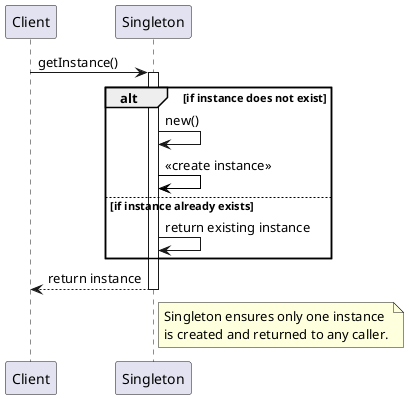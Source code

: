 @startuml SingletonPatternSequenceDiagram

participant Client
participant Singleton

Client -> Singleton : getInstance()
activate Singleton

alt if instance does not exist
    Singleton -> Singleton : new()
    Singleton -[#black]> Singleton : <<create instance>>
else if instance already exists
    Singleton -> Singleton : return existing instance
end

Singleton --> Client : return instance
deactivate Singleton

note right of Singleton : Singleton ensures only one instance\nis created and returned to any caller.

@enduml
